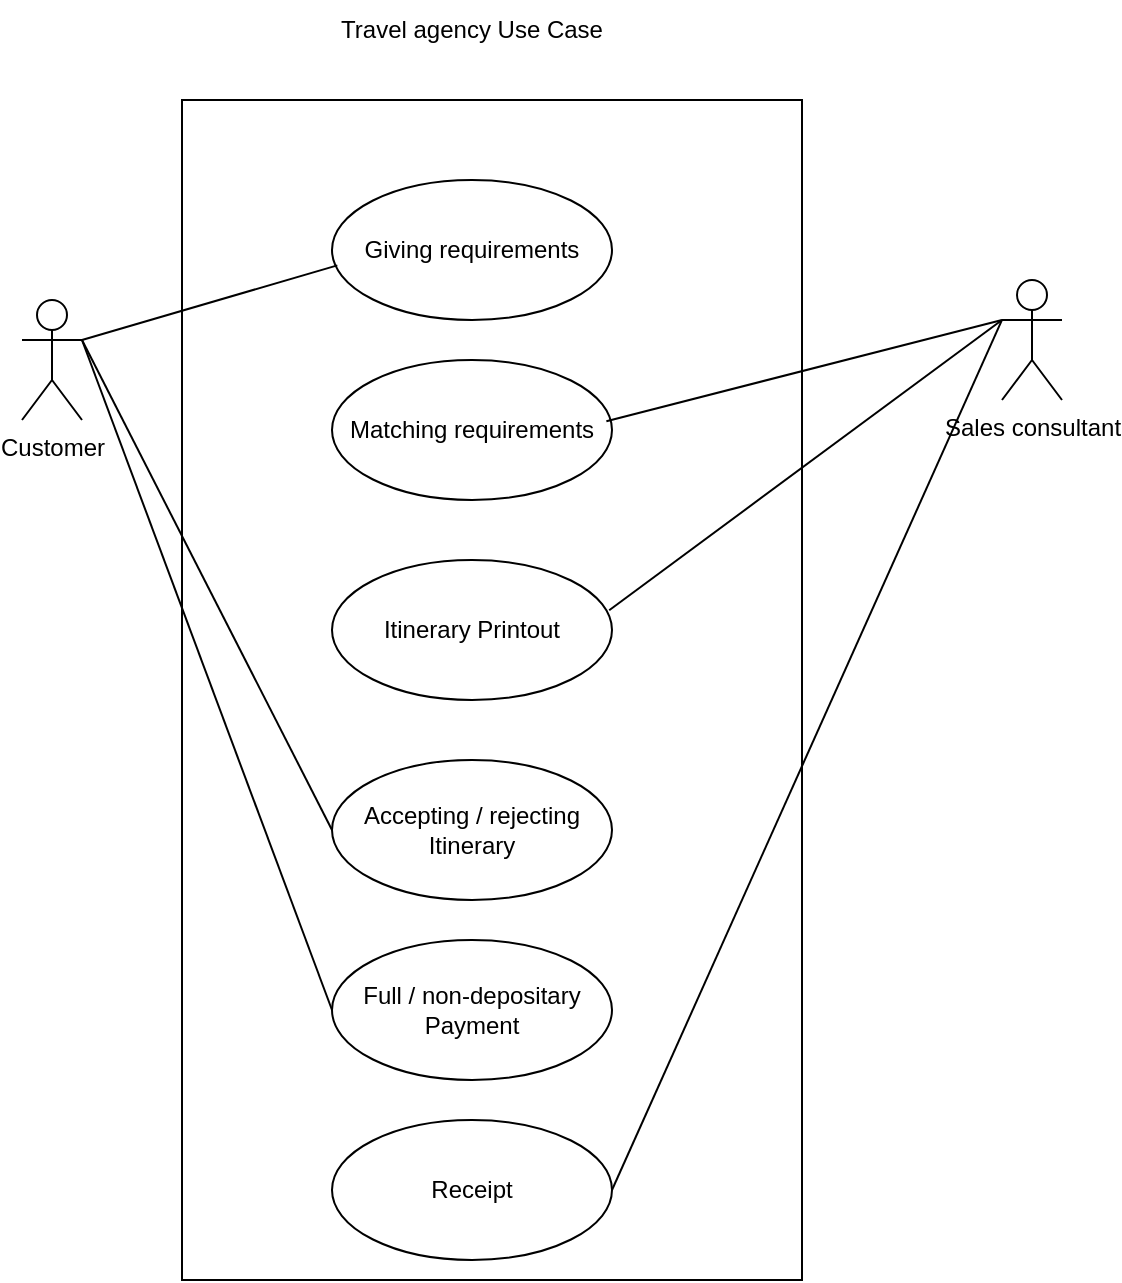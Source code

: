 <mxfile version="22.1.15" type="github">
  <diagram name="Page-1" id="bo4ThWKuoe23Rt-pHTHY">
    <mxGraphModel dx="1434" dy="780" grid="1" gridSize="10" guides="1" tooltips="1" connect="1" arrows="1" fold="1" page="1" pageScale="1" pageWidth="850" pageHeight="1100" math="0" shadow="0">
      <root>
        <mxCell id="0" />
        <mxCell id="1" parent="0" />
        <mxCell id="8Qifrm4TDe0uEvuZaLHi-1" value="" style="rounded=0;whiteSpace=wrap;html=1;" vertex="1" parent="1">
          <mxGeometry x="240" y="80" width="310" height="590" as="geometry" />
        </mxCell>
        <mxCell id="8Qifrm4TDe0uEvuZaLHi-2" value="Travel agency Use Case" style="text;strokeColor=none;align=center;fillColor=none;html=1;verticalAlign=middle;whiteSpace=wrap;rounded=0;" vertex="1" parent="1">
          <mxGeometry x="310" y="30" width="150" height="30" as="geometry" />
        </mxCell>
        <mxCell id="8Qifrm4TDe0uEvuZaLHi-3" value="Customer" style="shape=umlActor;verticalLabelPosition=bottom;verticalAlign=top;html=1;outlineConnect=0;" vertex="1" parent="1">
          <mxGeometry x="160" y="180" width="30" height="60" as="geometry" />
        </mxCell>
        <mxCell id="8Qifrm4TDe0uEvuZaLHi-4" value="Sales consultant" style="shape=umlActor;verticalLabelPosition=bottom;verticalAlign=top;html=1;outlineConnect=0;" vertex="1" parent="1">
          <mxGeometry x="650" y="170" width="30" height="60" as="geometry" />
        </mxCell>
        <mxCell id="8Qifrm4TDe0uEvuZaLHi-5" value="Giving requirements" style="ellipse;whiteSpace=wrap;html=1;" vertex="1" parent="1">
          <mxGeometry x="315" y="120" width="140" height="70" as="geometry" />
        </mxCell>
        <mxCell id="8Qifrm4TDe0uEvuZaLHi-6" value="Matching requirements" style="ellipse;whiteSpace=wrap;html=1;" vertex="1" parent="1">
          <mxGeometry x="315" y="210" width="140" height="70" as="geometry" />
        </mxCell>
        <mxCell id="8Qifrm4TDe0uEvuZaLHi-7" value="Itinerary Printout" style="ellipse;whiteSpace=wrap;html=1;" vertex="1" parent="1">
          <mxGeometry x="315" y="310" width="140" height="70" as="geometry" />
        </mxCell>
        <mxCell id="8Qifrm4TDe0uEvuZaLHi-8" value="Accepting / rejecting Itinerary" style="ellipse;whiteSpace=wrap;html=1;" vertex="1" parent="1">
          <mxGeometry x="315" y="410" width="140" height="70" as="geometry" />
        </mxCell>
        <mxCell id="8Qifrm4TDe0uEvuZaLHi-9" value="Full / non-depositary Payment" style="ellipse;whiteSpace=wrap;html=1;" vertex="1" parent="1">
          <mxGeometry x="315" y="500" width="140" height="70" as="geometry" />
        </mxCell>
        <mxCell id="8Qifrm4TDe0uEvuZaLHi-10" value="Receipt" style="ellipse;whiteSpace=wrap;html=1;" vertex="1" parent="1">
          <mxGeometry x="315" y="590" width="140" height="70" as="geometry" />
        </mxCell>
        <mxCell id="8Qifrm4TDe0uEvuZaLHi-11" value="" style="endArrow=none;html=1;rounded=0;entryX=0.019;entryY=0.61;entryDx=0;entryDy=0;entryPerimeter=0;exitX=1;exitY=0.333;exitDx=0;exitDy=0;exitPerimeter=0;" edge="1" parent="1" source="8Qifrm4TDe0uEvuZaLHi-3" target="8Qifrm4TDe0uEvuZaLHi-5">
          <mxGeometry width="50" height="50" relative="1" as="geometry">
            <mxPoint x="210" y="210" as="sourcePoint" />
            <mxPoint x="260" y="160" as="targetPoint" />
          </mxGeometry>
        </mxCell>
        <mxCell id="8Qifrm4TDe0uEvuZaLHi-12" value="" style="endArrow=none;html=1;rounded=0;entryX=0.98;entryY=0.437;entryDx=0;entryDy=0;entryPerimeter=0;exitX=0;exitY=0.333;exitDx=0;exitDy=0;exitPerimeter=0;" edge="1" parent="1" source="8Qifrm4TDe0uEvuZaLHi-4" target="8Qifrm4TDe0uEvuZaLHi-6">
          <mxGeometry width="50" height="50" relative="1" as="geometry">
            <mxPoint x="200" y="210" as="sourcePoint" />
            <mxPoint x="328" y="173" as="targetPoint" />
          </mxGeometry>
        </mxCell>
        <mxCell id="8Qifrm4TDe0uEvuZaLHi-13" value="" style="endArrow=none;html=1;rounded=0;entryX=0;entryY=0.5;entryDx=0;entryDy=0;" edge="1" parent="1" target="8Qifrm4TDe0uEvuZaLHi-8">
          <mxGeometry width="50" height="50" relative="1" as="geometry">
            <mxPoint x="190" y="200" as="sourcePoint" />
            <mxPoint x="328" y="173" as="targetPoint" />
          </mxGeometry>
        </mxCell>
        <mxCell id="8Qifrm4TDe0uEvuZaLHi-14" value="" style="endArrow=none;html=1;rounded=0;entryX=0.99;entryY=0.359;entryDx=0;entryDy=0;exitX=0;exitY=0.333;exitDx=0;exitDy=0;exitPerimeter=0;entryPerimeter=0;" edge="1" parent="1" source="8Qifrm4TDe0uEvuZaLHi-4" target="8Qifrm4TDe0uEvuZaLHi-7">
          <mxGeometry width="50" height="50" relative="1" as="geometry">
            <mxPoint x="200" y="210" as="sourcePoint" />
            <mxPoint x="325" y="455" as="targetPoint" />
          </mxGeometry>
        </mxCell>
        <mxCell id="8Qifrm4TDe0uEvuZaLHi-15" value="" style="endArrow=none;html=1;rounded=0;entryX=0;entryY=0.5;entryDx=0;entryDy=0;" edge="1" parent="1" target="8Qifrm4TDe0uEvuZaLHi-9">
          <mxGeometry width="50" height="50" relative="1" as="geometry">
            <mxPoint x="190" y="200" as="sourcePoint" />
            <mxPoint x="325" y="455" as="targetPoint" />
          </mxGeometry>
        </mxCell>
        <mxCell id="8Qifrm4TDe0uEvuZaLHi-16" value="" style="endArrow=none;html=1;rounded=0;entryX=1;entryY=0.5;entryDx=0;entryDy=0;exitX=0;exitY=0.333;exitDx=0;exitDy=0;exitPerimeter=0;" edge="1" parent="1" source="8Qifrm4TDe0uEvuZaLHi-4" target="8Qifrm4TDe0uEvuZaLHi-10">
          <mxGeometry width="50" height="50" relative="1" as="geometry">
            <mxPoint x="600" y="200" as="sourcePoint" />
            <mxPoint x="464" y="345" as="targetPoint" />
          </mxGeometry>
        </mxCell>
      </root>
    </mxGraphModel>
  </diagram>
</mxfile>
